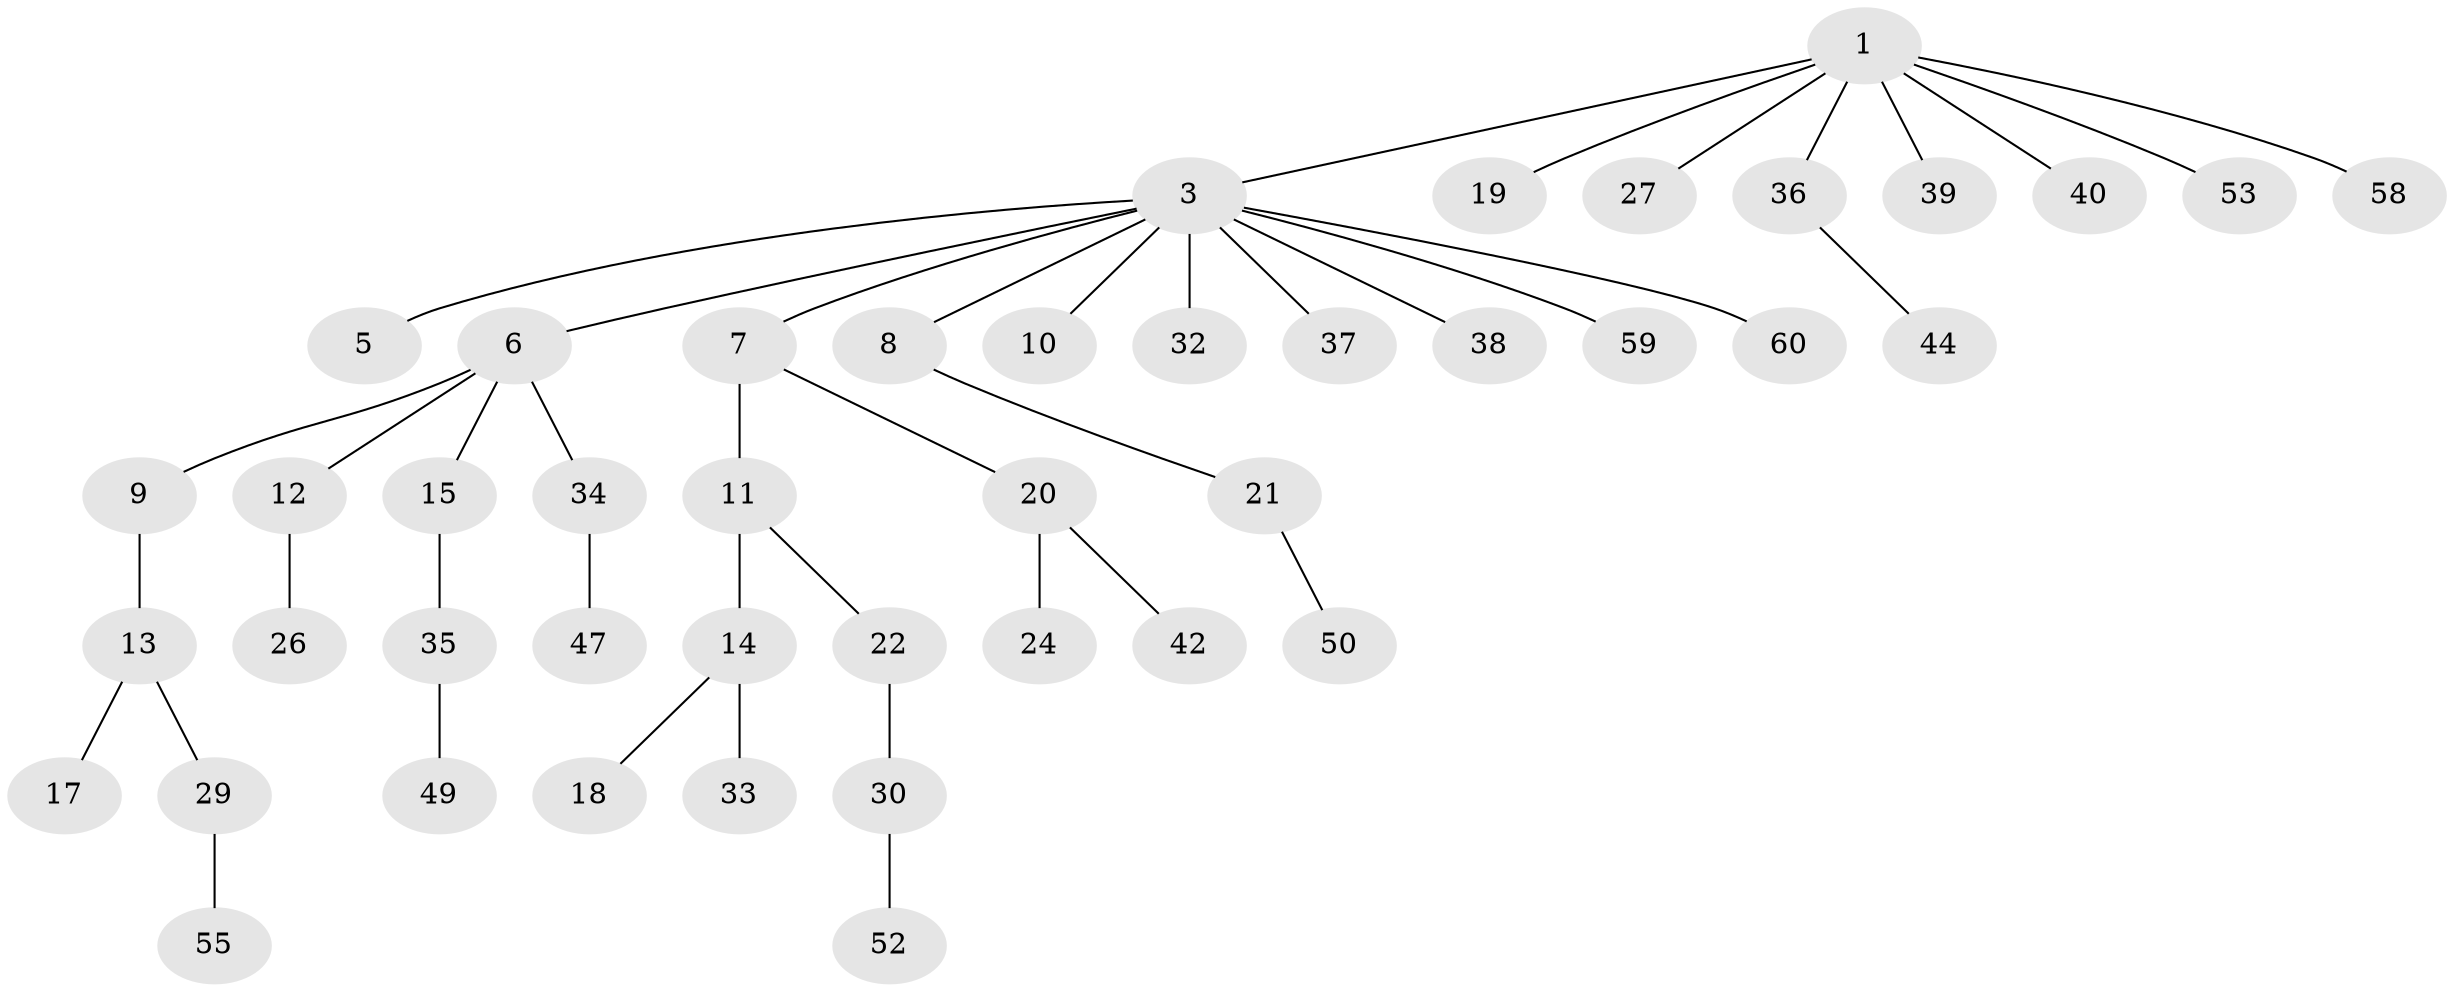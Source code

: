 // original degree distribution, {7: 0.016129032258064516, 3: 0.1774193548387097, 9: 0.016129032258064516, 4: 0.04838709677419355, 1: 0.5483870967741935, 5: 0.016129032258064516, 2: 0.1774193548387097}
// Generated by graph-tools (version 1.1) at 2025/42/03/06/25 10:42:02]
// undirected, 44 vertices, 43 edges
graph export_dot {
graph [start="1"]
  node [color=gray90,style=filled];
  1 [super="+2"];
  3 [super="+4"];
  5;
  6 [super="+16"];
  7;
  8;
  9;
  10;
  11 [super="+23"];
  12 [super="+48"];
  13 [super="+28"];
  14 [super="+31"];
  15 [super="+45"];
  17;
  18;
  19;
  20 [super="+25"];
  21 [super="+57"];
  22 [super="+54"];
  24;
  26;
  27 [super="+62"];
  29 [super="+43"];
  30;
  32;
  33;
  34 [super="+56"];
  35 [super="+41"];
  36;
  37;
  38;
  39;
  40;
  42;
  44 [super="+46"];
  47;
  49;
  50 [super="+51"];
  52;
  53;
  55;
  58;
  59;
  60 [super="+61"];
  1 -- 3;
  1 -- 19;
  1 -- 27;
  1 -- 39;
  1 -- 40;
  1 -- 58;
  1 -- 36;
  1 -- 53;
  3 -- 7;
  3 -- 10;
  3 -- 32;
  3 -- 37;
  3 -- 38;
  3 -- 59;
  3 -- 60;
  3 -- 8;
  3 -- 5;
  3 -- 6;
  6 -- 9;
  6 -- 12;
  6 -- 15;
  6 -- 34;
  7 -- 11;
  7 -- 20;
  8 -- 21;
  9 -- 13;
  11 -- 14;
  11 -- 22;
  12 -- 26;
  13 -- 17;
  13 -- 29;
  14 -- 18;
  14 -- 33;
  15 -- 35;
  20 -- 24;
  20 -- 42;
  21 -- 50;
  22 -- 30;
  29 -- 55;
  30 -- 52;
  34 -- 47;
  35 -- 49;
  36 -- 44;
}
